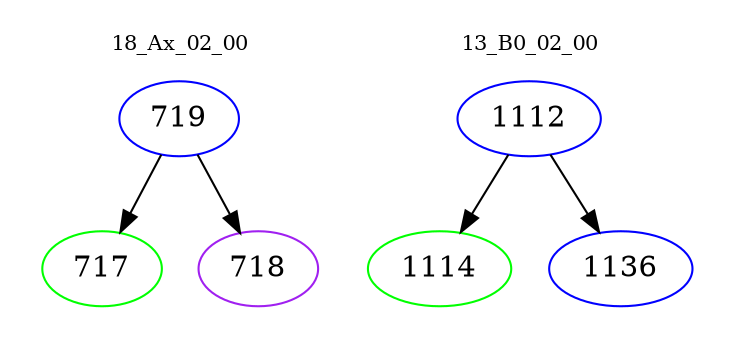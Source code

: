 digraph{
subgraph cluster_0 {
color = white
label = "18_Ax_02_00";
fontsize=10;
T0_719 [label="719", color="blue"]
T0_719 -> T0_717 [color="black"]
T0_717 [label="717", color="green"]
T0_719 -> T0_718 [color="black"]
T0_718 [label="718", color="purple"]
}
subgraph cluster_1 {
color = white
label = "13_B0_02_00";
fontsize=10;
T1_1112 [label="1112", color="blue"]
T1_1112 -> T1_1114 [color="black"]
T1_1114 [label="1114", color="green"]
T1_1112 -> T1_1136 [color="black"]
T1_1136 [label="1136", color="blue"]
}
}
